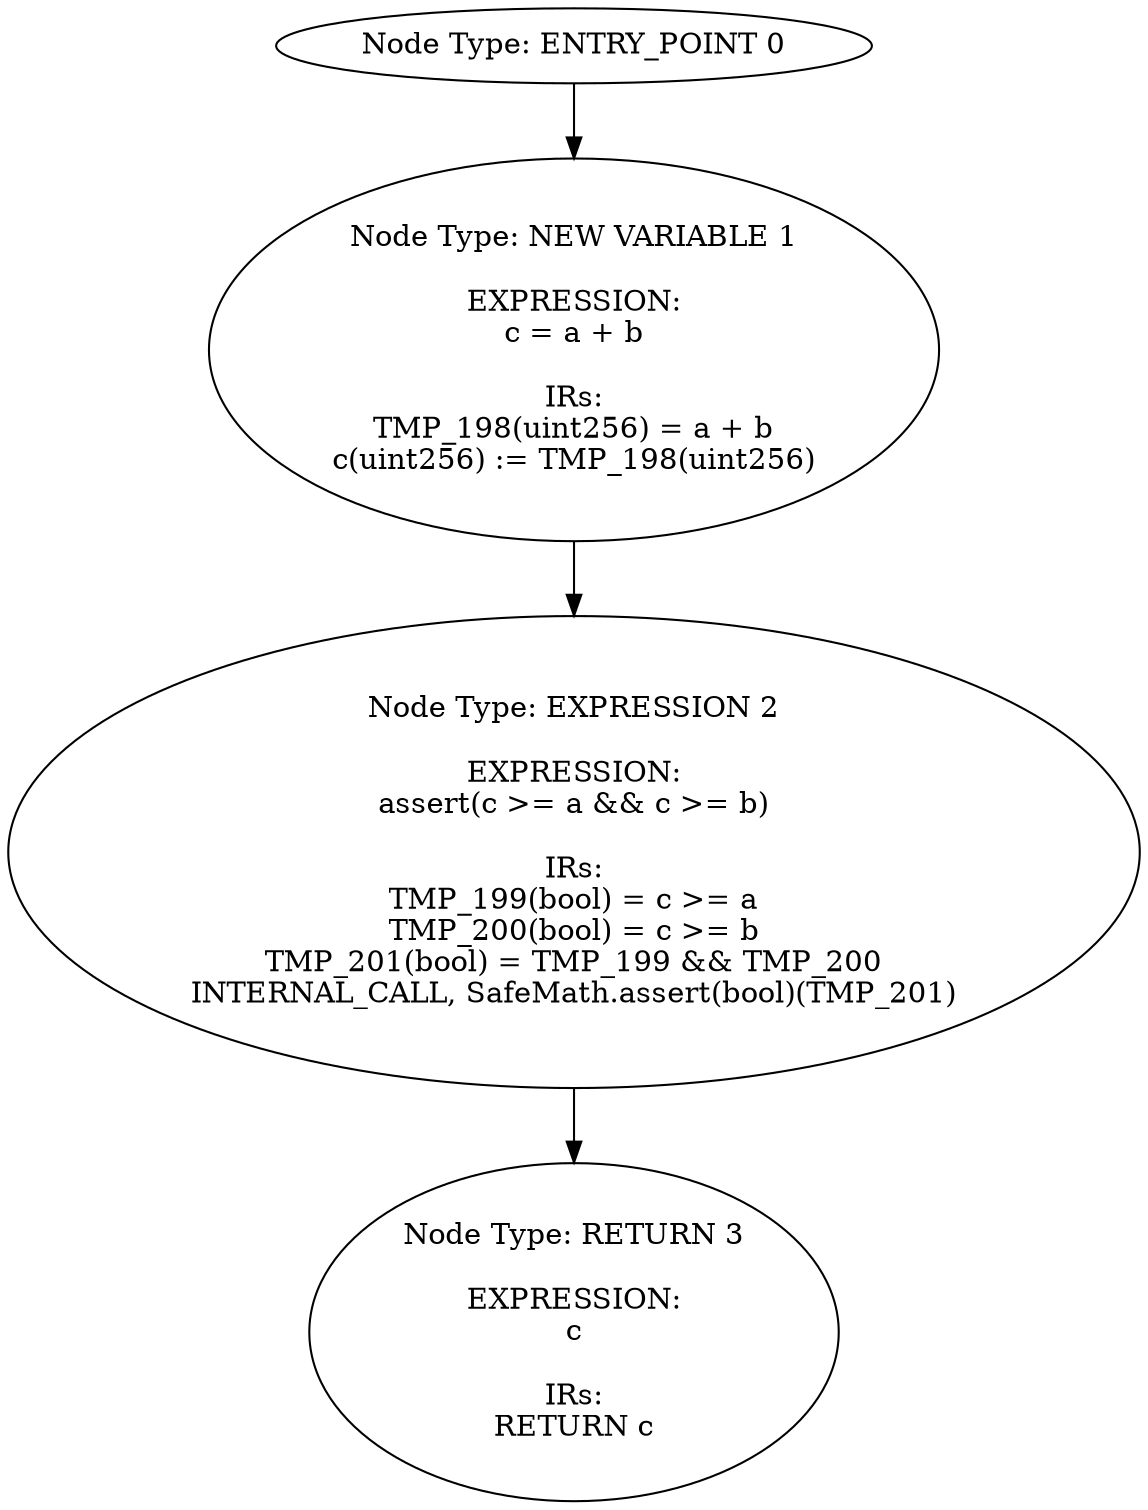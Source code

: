 digraph{
0[label="Node Type: ENTRY_POINT 0
"];
0->1;
1[label="Node Type: NEW VARIABLE 1

EXPRESSION:
c = a + b

IRs:
TMP_198(uint256) = a + b
c(uint256) := TMP_198(uint256)"];
1->2;
2[label="Node Type: EXPRESSION 2

EXPRESSION:
assert(c >= a && c >= b)

IRs:
TMP_199(bool) = c >= a
TMP_200(bool) = c >= b
TMP_201(bool) = TMP_199 && TMP_200
INTERNAL_CALL, SafeMath.assert(bool)(TMP_201)"];
2->3;
3[label="Node Type: RETURN 3

EXPRESSION:
c

IRs:
RETURN c"];
}
